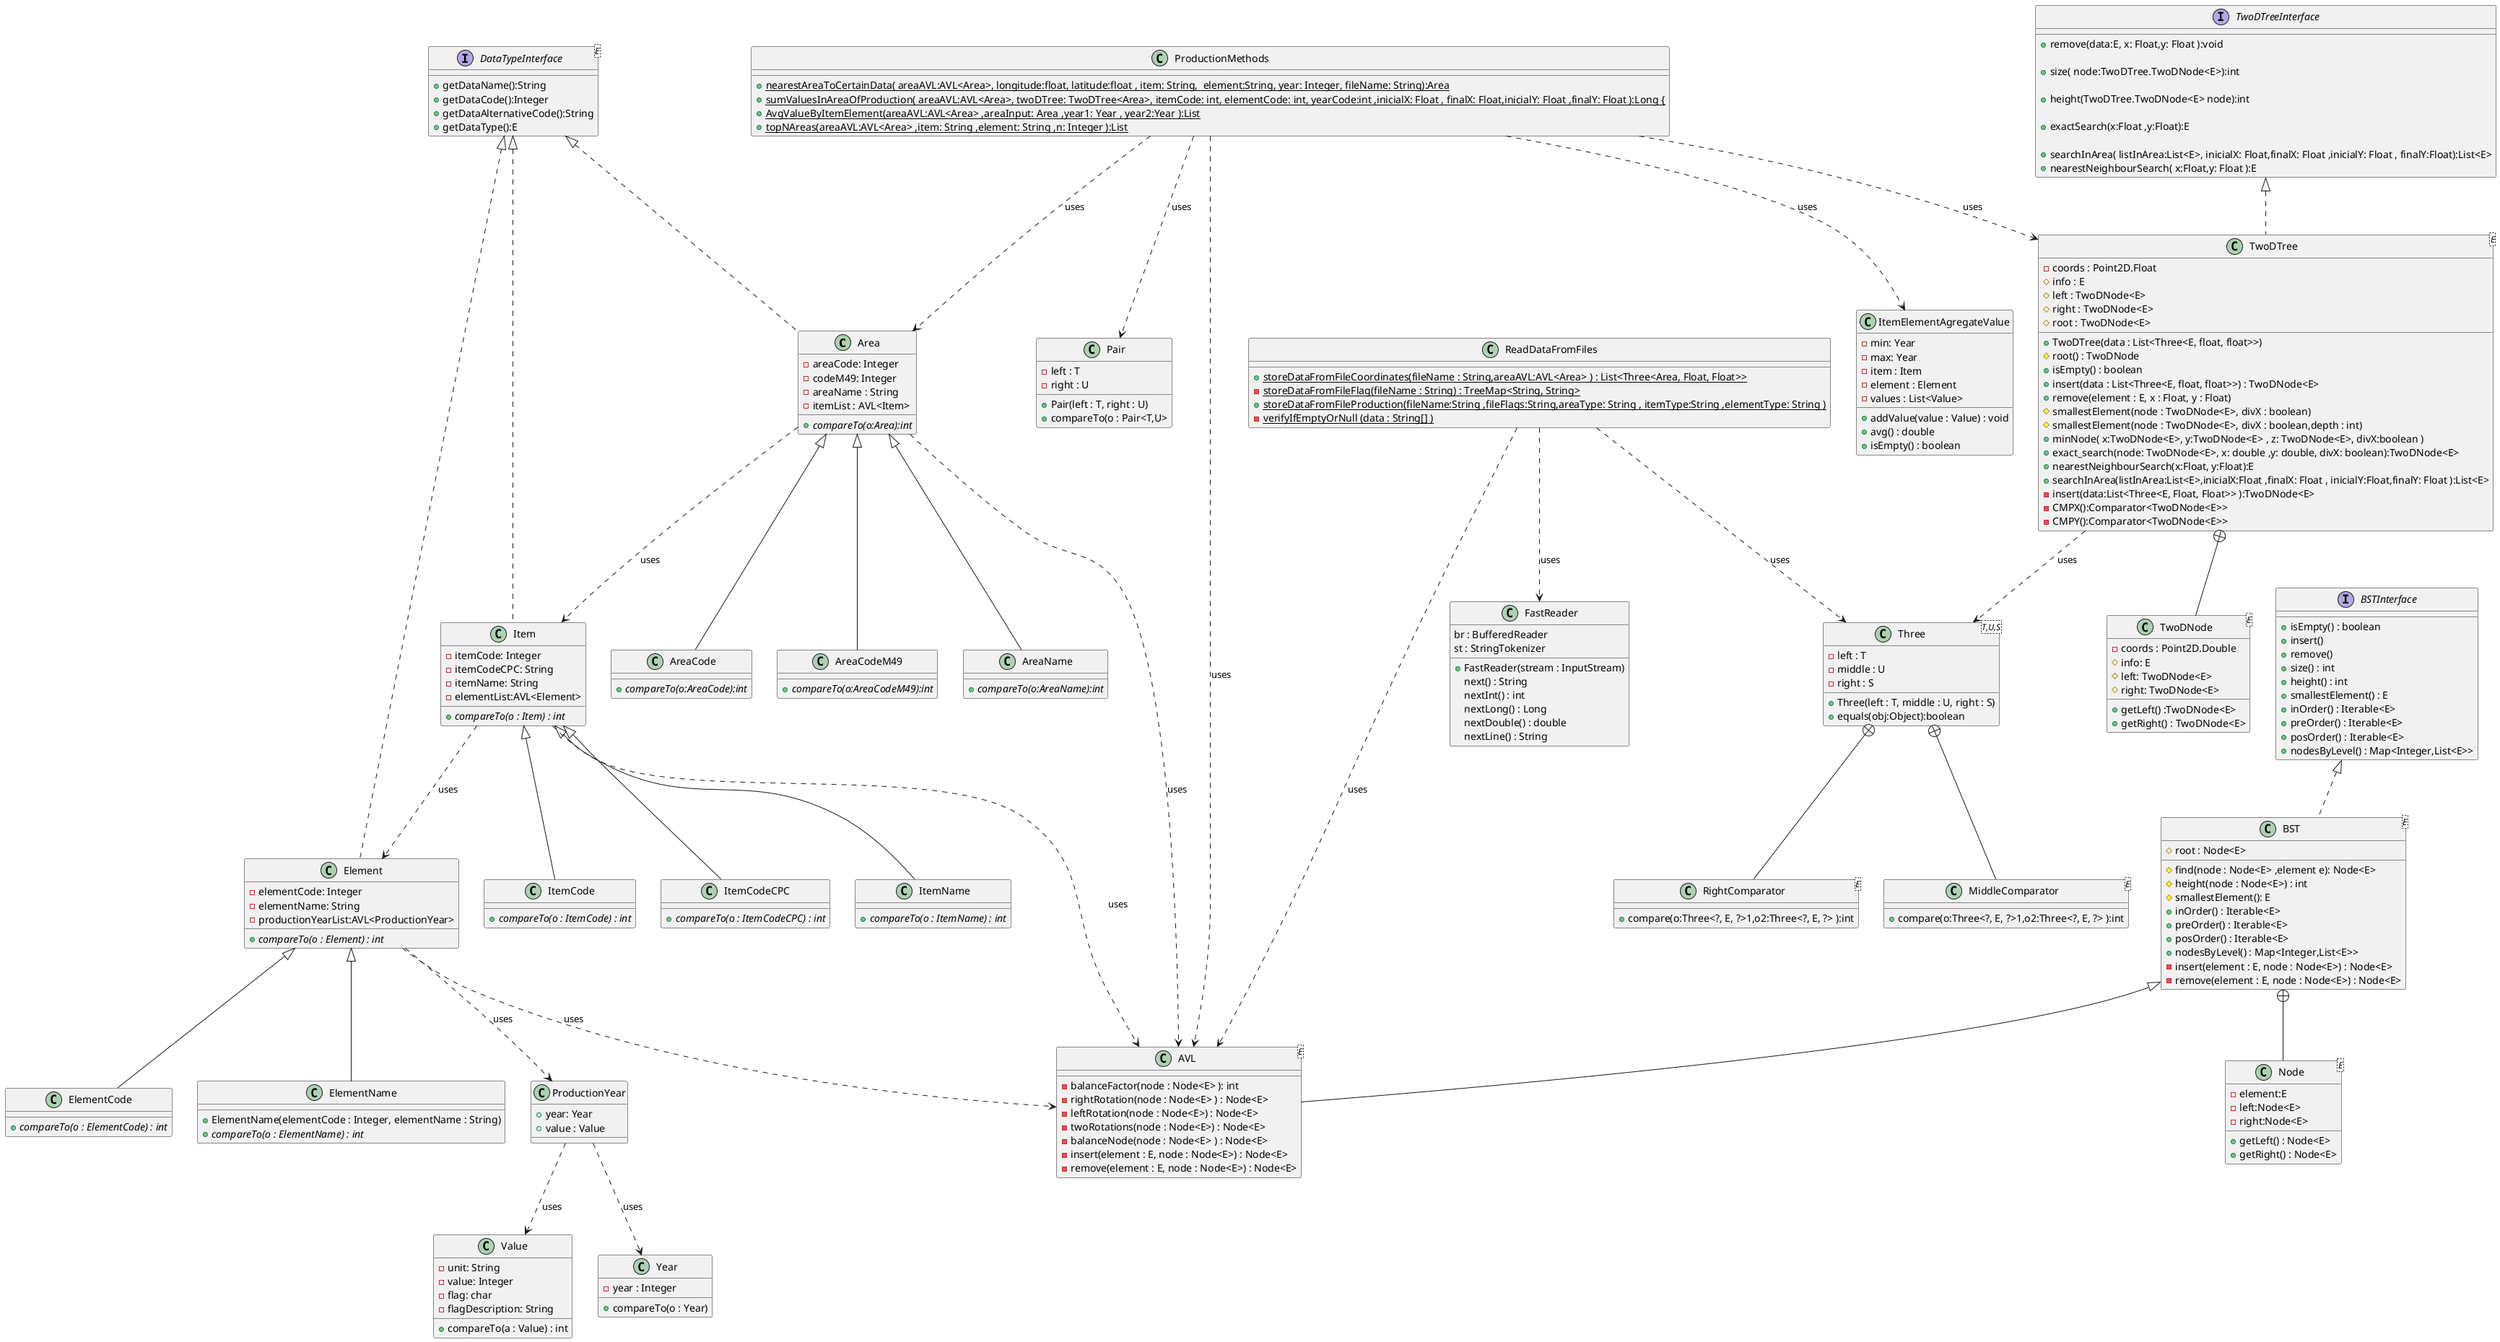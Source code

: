 @startuml
'https://plantuml.com/class-diagram



abstract class Area{
 - areaCode: Integer
 - codeM49: Integer
 - areaName : String
 + {abstract}compareTo(o:Area):int
 - itemList : AVL<Item>
 '+ equals(o : Area) : boolean
 ' + compareTo

}

class AreaCode{
+ {abstract}compareTo(o:AreaCode):int
}

class AreaCodeM49{
+ {abstract}compareTo(o:AreaCodeM49):int
}

class AreaName{
+ {abstract}compareTo(o:AreaName):int
}

abstract class Element{
- elementCode: Integer
- elementName: String
- productionYearList:AVL<ProductionYear>
+ {abstract}compareTo(o : Element) : int
}

class ElementCode{
+ {abstract}compareTo(o : ElementCode) : int
}

class ElementName{
+ ElementName(elementCode : Integer, elementName : String)
+ {abstract}compareTo(o : ElementName) : int
}

abstract class Item
{
- itemCode: Integer
- itemCodeCPC: String
- itemName: String
- elementList:AVL<Element>
+ {abstract}compareTo(o : Item) : int
}

class ItemCode{
+ {abstract}compareTo(o : ItemCode) : int
}

class ItemCodeCPC{
+ {abstract}compareTo(o : ItemCodeCPC) : int
}

class ItemName{
+ {abstract}compareTo(o : ItemName) : int
}

class ItemElementAgregateValue
{
 -min: Year
 -max: Year
 -item : Item
 -element : Element
 -values : List<Value>
 + addValue(value : Value) : void
 +avg() : double
 +isEmpty() : boolean
}


class Value
{
- unit: String
- value: Integer
- flag: char
- flagDescription: String
+ compareTo(a : Value) : int

}

class Year{
- year : Integer
+ compareTo(o : Year)
}

class AVL<E>{
-balanceFactor(node : Node<E> ): int
-rightRotation(node : Node<E> ) : Node<E>
-leftRotation(node : Node<E>) : Node<E>
-twoRotations(node : Node<E>) : Node<E>
-balanceNode(node : Node<E> ) : Node<E>
-insert(element : E, node : Node<E>) : Node<E>
-remove(element : E, node : Node<E>) : Node<E>
}

class BST<E>{
#root : Node<E>
#find(node : Node<E> ,element e): Node<E>
#height(node : Node<E>) : int
#smallestElement(): E
+ inOrder() : Iterable<E>
+ preOrder() : Iterable<E>
+ posOrder() : Iterable<E>
+ nodesByLevel() : Map<Integer,List<E>>
-insert(element : E, node : Node<E>) : Node<E>
-remove(element : E, node : Node<E>) : Node<E>
}

interface BSTInterface{
+ isEmpty() : boolean
+ insert()
+ remove()
+ size() : int
+ height() : int
+ smallestElement() : E
+ inOrder() : Iterable<E>
+ preOrder() : Iterable<E>
+ posOrder() : Iterable<E>
+ nodesByLevel() : Map<Integer,List<E>>
}

interface DataTypeInterface<E>
{
+getDataName():String
+getDataCode():Integer
+getDataAlternativeCode():String
+getDataType():E
}

class FastReader{
br : BufferedReader
st : StringTokenizer
+ FastReader(stream : InputStream)
next() : String
nextInt() : int
nextLong() : Long
nextDouble() : double
nextLine() : String

}

class Pair{
- left : T
- right : U
+ Pair(left : T, right : U)
+ compareTo(o : Pair<T,U>
}

class ReadDataFromFiles{
+ {static} storeDataFromFileCoordinates(fileName : String,areaAVL:AVL<Area> ) : List<Three<Area, Float, Float>>
- {static} storeDataFromFileFlag(fileName : String) : TreeMap<String, String>
+ {static} storeDataFromFileProduction(fileName:String ,fileFlags:String,areaType: String , itemType:String ,elementType: String )
- {static} verifyIfEmptyOrNull (data : String[] )
}
class Three<T,U,S>{
- left : T
- middle : U
- right : S
+ Three(left : T, middle : U, right : S)
+ equals(obj:Object):boolean
}

class MiddleComparator<E>
{
    + compare(o:Three<?, E, ?>1,o2:Three<?, E, ?> ):int
}

class RightComparator<E>
{
    + compare(o:Three<?, E, ?>1,o2:Three<?, E, ?> ):int
}

class TwoDTree<E>{
- coords : Point2D.Float
# info : E
# left : TwoDNode<E>
# right : TwoDNode<E>
# root : TwoDNode<E>
+ TwoDTree(data : List<Three<E, float, float>>)
# root() : TwoDNode
'comparator
+ isEmpty() : boolean
+ insert(data : List<Three<E, float, float>>) : TwoDNode<E>
+ remove(element : E, x : Float, y : Float)
# smallestElement(node : TwoDNode<E>, divX : boolean)
# smallestElement(node : TwoDNode<E>, divX : boolean,depth : int)
+ minNode( x:TwoDNode<E>, y:TwoDNode<E> , z: TwoDNode<E>, divX:boolean )
+exact_search(node: TwoDNode<E>, x: double ,y: double, divX: boolean):TwoDNode<E>
+nearestNeighbourSearch(x:Float, y:Float):E
+searchInArea(listInArea:List<E>,inicialX:Float ,finalX: Float , inicialY:Float,finalY: Float ):List<E>
-insert(data:List<Three<E, Float, Float>> ):TwoDNode<E>
-CMPX():Comparator<TwoDNode<E>>
-CMPY():Comparator<TwoDNode<E>>
}

Interface TwoDTreeInterface{
    + remove(data:E, x: Float,y: Float ):void

    + size( node:TwoDTree.TwoDNode<E>):int

    +height(TwoDTree.TwoDNode<E> node):int

    +exactSearch(x:Float ,y:Float):E

    +searchInArea( listInArea:List<E>, inicialX: Float,finalX: Float ,inicialY: Float , finalY:Float):List<E>
    +nearestNeighbourSearch( x:Float,y: Float ):E
}
class Node<E>
{
    - element:E
    - left:Node<E>
    - right:Node<E>
    + getLeft() : Node<E>
    + getRight() : Node<E>
}

class TwoDNode<E>
{
    - coords : Point2D.Double
    # info: E
    # left: TwoDNode<E>
    # right: TwoDNode<E>
    + getLeft() :TwoDNode<E>
    + getRight() : TwoDNode<E>
}


class ProductionYear
{
    +year: Year
    +value : Value
}

class ProductionMethods
{
    +{static} nearestAreaToCertainData( areaAVL:AVL<Area>, longitude:float, latitude:float , item: String,  element:String, year: Integer, fileName: String):Area
    +{static} sumValuesInAreaOfProduction( areaAVL:AVL<Area>, twoDTree: TwoDTree<Area>, itemCode: int, elementCode: int, yearCode:int ,inicialX: Float , finalX: Float,inicialY: Float ,finalY: Float ):Long {
    +{static} AvgValueByItemElement(areaAVL:AVL<Area> ,areaInput: Area ,year1: Year , year2:Year ):List
    +{static} topNAreas(areaAVL:AVL<Area> ,item: String ,element: String ,n: Integer ):List

}

class BST implements BSTInterface
class TwoDTree implements TwoDTreeInterface
BST<|--AVL

Area<|--AreaCode
Area<|--AreaCodeM49
Area<|--AreaName
Area -[dashed]-> Item : uses
Element<|--ElementCode
Element<|--ElementName
Item -[dashed]-> Element : uses
Item<|--ItemCode
Item<|--ItemCodeCPC
Item<|--ItemName
Element -[dashed]-> ProductionYear : uses
ProductionYear -[dashed]-> Year : uses
ProductionYear -[dashed]-> Value : uses

Item -[dashed]-> AVL : uses
Element -[dashed]-> AVL : uses
Area -[dashed]-> AVL : uses
ProductionMethods -[dashed]-> ItemElementAgregateValue:uses
ProductionMethods -[dashed]-> AVL:uses
ProductionMethods -[dashed]-> Area:uses
ProductionMethods -[dashed]-> TwoDTree:uses
ProductionMethods -[dashed]-> Pair:uses
TwoDTree +--TwoDNode
BST +--Node
Three +-- MiddleComparator
Three +-- RightComparator
TwoDTree -[dashed]-> Three:uses
ReadDataFromFiles -[dashed]-> Three:uses
ReadDataFromFiles -[dashed]-> AVL:uses
ReadDataFromFiles -[dashed]-> FastReader:uses
class Area implements DataTypeInterface
class Item implements DataTypeInterface
class Element implements DataTypeInterface

@enduml